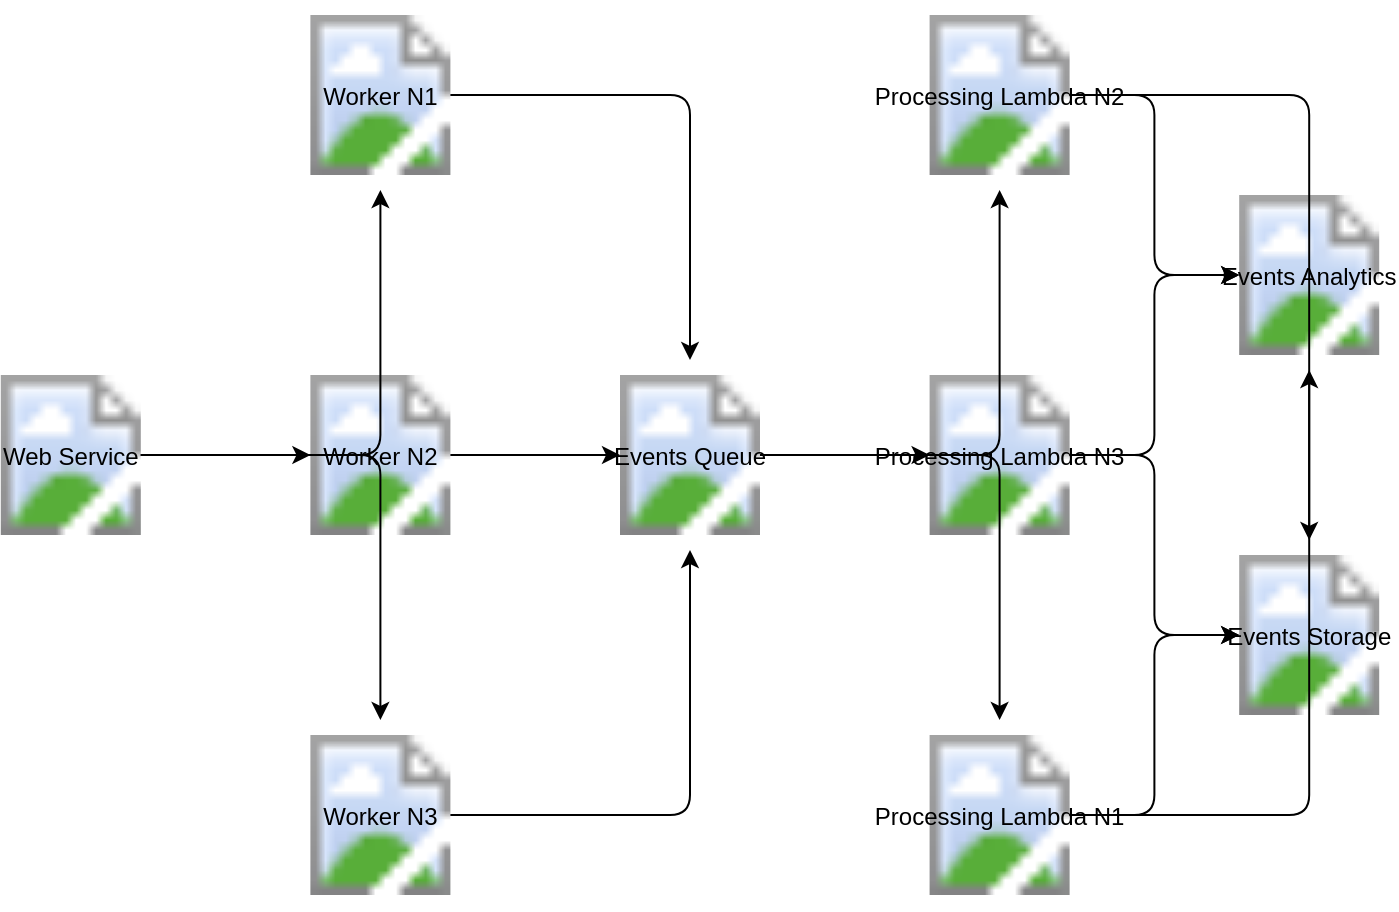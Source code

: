 <mxfile version="24.4.15" type="device"><diagram name="Page-1" id="v7eHjkcJA2HYL1TbYpuy"><mxGraphModel dx="1575" dy="924" grid="1" gridSize="10" guides="1" tooltips="1" connect="1" arrows="1" fold="1" page="1" pageScale="1" pageWidth="1169" pageHeight="827" math="0" shadow="0"><root><mxCell id="0" /><mxCell id="1" parent="0" /><mxCell id="8b7bcfc29c3645dd99522e38476bdbb4" value="Worker N1" style="shape=image;image=https://github.com/karth123/diagrams_natviz/blob/master/resources/aws/compute/elastic-container-service.png?raw=True" vertex="1" parent="1"><mxGeometry x="205.2" y="118" width="70" height="95" as="geometry" /></mxCell><mxCell id="4b3cf30a08f844c1bb7ba741afc23341" value="Worker N2" style="shape=image;image=https://github.com/karth123/diagrams_natviz/blob/master/resources/aws/compute/elastic-container-service.png?raw=True" vertex="1" parent="1"><mxGeometry x="205.2" y="298" width="70" height="95" as="geometry" /></mxCell><mxCell id="4610f52fb29241a4a9bb69c398b1f738" value="Worker N3" style="shape=image;image=https://github.com/karth123/diagrams_natviz/blob/master/resources/aws/compute/elastic-container-service.png?raw=True" vertex="1" parent="1"><mxGeometry x="205.2" y="478" width="70" height="95" as="geometry" /></mxCell><mxCell id="f18228a0bd1f43a8a152aa0e192faa66" value="Processing Lambda N1" style="shape=image;image=https://github.com/karth123/diagrams_natviz/blob/master/resources/aws/compute/lambda.png?raw=True" vertex="1" parent="1"><mxGeometry x="514.8" y="478" width="70" height="95" as="geometry" /></mxCell><mxCell id="31c18780213a4ddc9686e50e4af90972" value="Processing Lambda N2" style="shape=image;image=https://github.com/karth123/diagrams_natviz/blob/master/resources/aws/compute/lambda.png?raw=True" vertex="1" parent="1"><mxGeometry x="514.8" y="118" width="70" height="95" as="geometry" /></mxCell><mxCell id="7760dc1f2e2c4b97868b3b14c9464cdc" value="Processing Lambda N3" style="shape=image;image=https://github.com/karth123/diagrams_natviz/blob/master/resources/aws/compute/lambda.png?raw=True" vertex="1" parent="1"><mxGeometry x="514.8" y="298" width="70" height="95" as="geometry" /></mxCell><mxCell id="04f5cf628dad4348ab7dc04d7b83d306" value="Events Queue" style="shape=image;image=https://github.com/karth123/diagrams_natviz/blob/master/resources/aws/integration/simple-queue-service-sqs.png?raw=True" vertex="1" parent="1"><mxGeometry x="360" y="298" width="70" height="95" as="geometry" /></mxCell><mxCell id="3c38cdd1aeaa4bbb89d5d24bf481e1b7" value="Web Service" style="shape=image;image=https://github.com/karth123/diagrams_natviz/blob/master/resources/aws/compute/elastic-kubernetes-service.png?raw=True" vertex="1" parent="1"><mxGeometry x="50.4" y="298" width="70" height="95" as="geometry" /></mxCell><mxCell id="0719e79f77734157a33899989d39cf25" value="Events Storage" style="shape=image;image=https://github.com/karth123/diagrams_natviz/blob/master/resources/aws/storage/simple-storage-service-s3.png?raw=True" vertex="1" parent="1"><mxGeometry x="669.6" y="388" width="70" height="95" as="geometry" /></mxCell><mxCell id="c4296e0d54ad48eb9d3dc153b5885fb5" value="Events Analytics" style="shape=image;image=https://github.com/karth123/diagrams_natviz/blob/master/resources/aws/database/redshift.png?raw=True" vertex="1" parent="1"><mxGeometry x="669.6" y="208" width="70" height="95" as="geometry" /></mxCell><mxCell id="edge10" style="edgeStyle=orthogonalEdgeStyle;" edge="1" parent="1" source="04f5cf628dad4348ab7dc04d7b83d306" target="f18228a0bd1f43a8a152aa0e192faa66"><mx_Geometry relative="1" as="geometry"><Array as="points"><mxPoint x="377" y="366.04" /><mxPoint x="377" y="408.52" /><mxPoint x="377" y="455.2" /><mxPoint x="453.15" y="455.2" /></Array></mx_Geometry></mxCell><mxCell id="edge11" style="edgeStyle=orthogonalEdgeStyle;" edge="1" parent="1" source="04f5cf628dad4348ab7dc04d7b83d306" target="31c18780213a4ddc9686e50e4af90972"><mx_Geometry relative="1" as="geometry"><Array as="points"><mxPoint x="377" y="229.96" /><mxPoint x="377" y="187.48" /><mxPoint x="377" y="140.8" /><mxPoint x="453.15" y="140.8" /></Array></mx_Geometry></mxCell><mxCell id="edge12" style="edgeStyle=orthogonalEdgeStyle;" edge="1" parent="1" source="04f5cf628dad4348ab7dc04d7b83d306" target="7760dc1f2e2c4b97868b3b14c9464cdc"><mx_Geometry relative="1" as="geometry"><Array as="points"><mxPoint x="410.26" y="298" /><mxPoint x="453.01" y="298" /></Array></mx_Geometry></mxCell><mxCell id="edge1" style="edgeStyle=orthogonalEdgeStyle;" edge="1" parent="1" source="8b7bcfc29c3645dd99522e38476bdbb4" target="04f5cf628dad4348ab7dc04d7b83d306"><mx_Geometry relative="1" as="geometry"><Array as="points"><mxPoint x="255.31" y="95.2" /><mxPoint x="295.07" y="95.2" /><mxPoint x="344" y="95.2" /><mxPoint x="344" y="218.11" /></Array></mx_Geometry></mxCell><mxCell id="edge2" style="edgeStyle=orthogonalEdgeStyle;" edge="1" parent="1" source="4b3cf30a08f844c1bb7ba741afc23341" target="04f5cf628dad4348ab7dc04d7b83d306"><mx_Geometry relative="1" as="geometry"><Array as="points"><mxPoint x="255.46" y="298" /><mxPoint x="298.21" y="298" /></Array></mx_Geometry></mxCell><mxCell id="edge3" style="edgeStyle=orthogonalEdgeStyle;" edge="1" parent="1" source="4610f52fb29241a4a9bb69c398b1f738" target="04f5cf628dad4348ab7dc04d7b83d306"><mx_Geometry relative="1" as="geometry"><Array as="points"><mxPoint x="255.31" y="500.8" /><mxPoint x="295.07" y="500.8" /><mxPoint x="344" y="500.8" /><mxPoint x="344" y="377.89" /></Array></mx_Geometry></mxCell><mxCell id="edge13" style="edgeStyle=orthogonalEdgeStyle;" edge="1" parent="1" source="3c38cdd1aeaa4bbb89d5d24bf481e1b7" target="8b7bcfc29c3645dd99522e38476bdbb4"><mx_Geometry relative="1" as="geometry"><Array as="points"><mxPoint x="51" y="229.69" /><mxPoint x="51" y="178.77" /><mxPoint x="51" y="118" /><mxPoint x="143.62" y="118" /></Array></mx_Geometry></mxCell><mxCell id="edge14" style="edgeStyle=orthogonalEdgeStyle;" edge="1" parent="1" source="3c38cdd1aeaa4bbb89d5d24bf481e1b7" target="4b3cf30a08f844c1bb7ba741afc23341"><mx_Geometry relative="1" as="geometry"><Array as="points"><mxPoint x="100.66" y="298" /><mxPoint x="143.41" y="298" /></Array></mx_Geometry></mxCell><mxCell id="edge15" style="edgeStyle=orthogonalEdgeStyle;" edge="1" parent="1" source="3c38cdd1aeaa4bbb89d5d24bf481e1b7" target="4610f52fb29241a4a9bb69c398b1f738"><mx_Geometry relative="1" as="geometry"><Array as="points"><mxPoint x="51" y="366.31" /><mxPoint x="51" y="417.23" /><mxPoint x="51" y="478" /><mxPoint x="143.62" y="478" /></Array></mx_Geometry></mxCell><mxCell id="edge4" style="edgeStyle=orthogonalEdgeStyle;" edge="1" parent="1" source="f18228a0bd1f43a8a152aa0e192faa66" target="0719e79f77734157a33899989d39cf25"><mx_Geometry relative="1" as="geometry"><Array as="points"><mxPoint x="565.06" y="440.8" /><mxPoint x="607.81" y="440.8" /></Array></mx_Geometry></mxCell><mxCell id="edge5" style="edgeStyle=orthogonalEdgeStyle;" edge="1" parent="1" source="f18228a0bd1f43a8a152aa0e192faa66" target="c4296e0d54ad48eb9d3dc153b5885fb5"><mx_Geometry relative="1" as="geometry"><Array as="points"><mxPoint x="565.02" y="425.2" /><mxPoint x="584.4" y="425.2" /><mxPoint x="602" y="425.2" /><mxPoint x="602" y="260.8" /><mxPoint x="607.9" y="260.8" /></Array></mx_Geometry></mxCell><mxCell id="edge6" style="edgeStyle=orthogonalEdgeStyle;" edge="1" parent="1" source="31c18780213a4ddc9686e50e4af90972" target="0719e79f77734157a33899989d39cf25"><mx_Geometry relative="1" as="geometry"><Array as="points"><mxPoint x="565.09" y="170.8" /><mxPoint x="575.82" y="170.8" /><mxPoint x="584" y="170.8" /><mxPoint x="584" y="335.2" /><mxPoint x="607.8" y="335.2" /></Array></mx_Geometry></mxCell><mxCell id="edge7" style="edgeStyle=orthogonalEdgeStyle;" edge="1" parent="1" source="31c18780213a4ddc9686e50e4af90972" target="c4296e0d54ad48eb9d3dc153b5885fb5"><mx_Geometry relative="1" as="geometry"><Array as="points"><mxPoint x="565.06" y="155.2" /><mxPoint x="607.81" y="155.2" /></Array></mx_Geometry></mxCell><mxCell id="edge8" style="edgeStyle=orthogonalEdgeStyle;" edge="1" parent="1" source="7760dc1f2e2c4b97868b3b14c9464cdc" target="0719e79f77734157a33899989d39cf25"><mx_Geometry relative="1" as="geometry"><Array as="points"><mxPoint x="565.06" y="350.8" /><mxPoint x="607.81" y="350.8" /></Array></mx_Geometry></mxCell><mxCell id="edge9" style="edgeStyle=orthogonalEdgeStyle;" edge="1" parent="1" source="7760dc1f2e2c4b97868b3b14c9464cdc" target="c4296e0d54ad48eb9d3dc153b5885fb5"><mx_Geometry relative="1" as="geometry"><Array as="points"><mxPoint x="565.06" y="245.2" /><mxPoint x="607.81" y="245.2" /></Array></mx_Geometry></mxCell></root></mxGraphModel></diagram></mxfile>